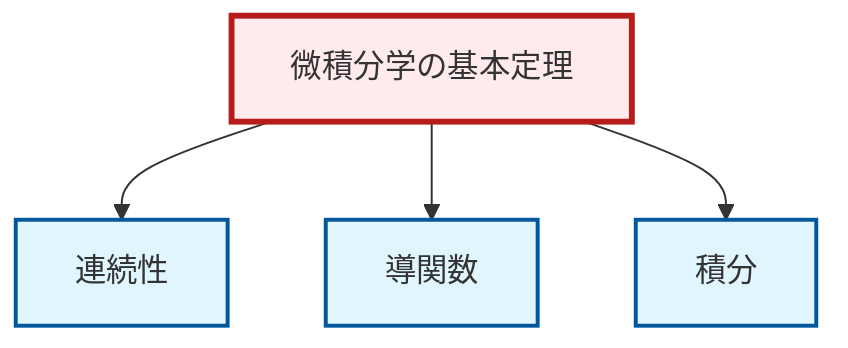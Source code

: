 graph TD
    classDef definition fill:#e1f5fe,stroke:#01579b,stroke-width:2px
    classDef theorem fill:#f3e5f5,stroke:#4a148c,stroke-width:2px
    classDef axiom fill:#fff3e0,stroke:#e65100,stroke-width:2px
    classDef example fill:#e8f5e9,stroke:#1b5e20,stroke-width:2px
    classDef current fill:#ffebee,stroke:#b71c1c,stroke-width:3px
    def-integral["積分"]:::definition
    def-continuity["連続性"]:::definition
    thm-fundamental-calculus["微積分学の基本定理"]:::theorem
    def-derivative["導関数"]:::definition
    thm-fundamental-calculus --> def-continuity
    thm-fundamental-calculus --> def-derivative
    thm-fundamental-calculus --> def-integral
    class thm-fundamental-calculus current